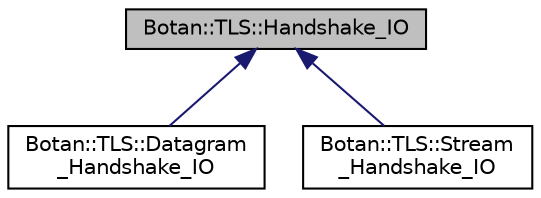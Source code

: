 digraph "Botan::TLS::Handshake_IO"
{
  edge [fontname="Helvetica",fontsize="10",labelfontname="Helvetica",labelfontsize="10"];
  node [fontname="Helvetica",fontsize="10",shape=record];
  Node0 [label="Botan::TLS::Handshake_IO",height=0.2,width=0.4,color="black", fillcolor="grey75", style="filled", fontcolor="black"];
  Node0 -> Node1 [dir="back",color="midnightblue",fontsize="10",style="solid"];
  Node1 [label="Botan::TLS::Datagram\l_Handshake_IO",height=0.2,width=0.4,color="black", fillcolor="white", style="filled",URL="$class_botan_1_1_t_l_s_1_1_datagram___handshake___i_o.html"];
  Node0 -> Node2 [dir="back",color="midnightblue",fontsize="10",style="solid"];
  Node2 [label="Botan::TLS::Stream\l_Handshake_IO",height=0.2,width=0.4,color="black", fillcolor="white", style="filled",URL="$class_botan_1_1_t_l_s_1_1_stream___handshake___i_o.html"];
}
